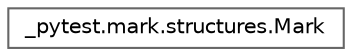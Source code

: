 digraph "Graphical Class Hierarchy"
{
 // LATEX_PDF_SIZE
  bgcolor="transparent";
  edge [fontname=Helvetica,fontsize=10,labelfontname=Helvetica,labelfontsize=10];
  node [fontname=Helvetica,fontsize=10,shape=box,height=0.2,width=0.4];
  rankdir="LR";
  Node0 [id="Node000000",label="_pytest.mark.structures.Mark",height=0.2,width=0.4,color="grey40", fillcolor="white", style="filled",URL="$class__pytest_1_1mark_1_1structures_1_1_mark.html",tooltip=" "];
}
